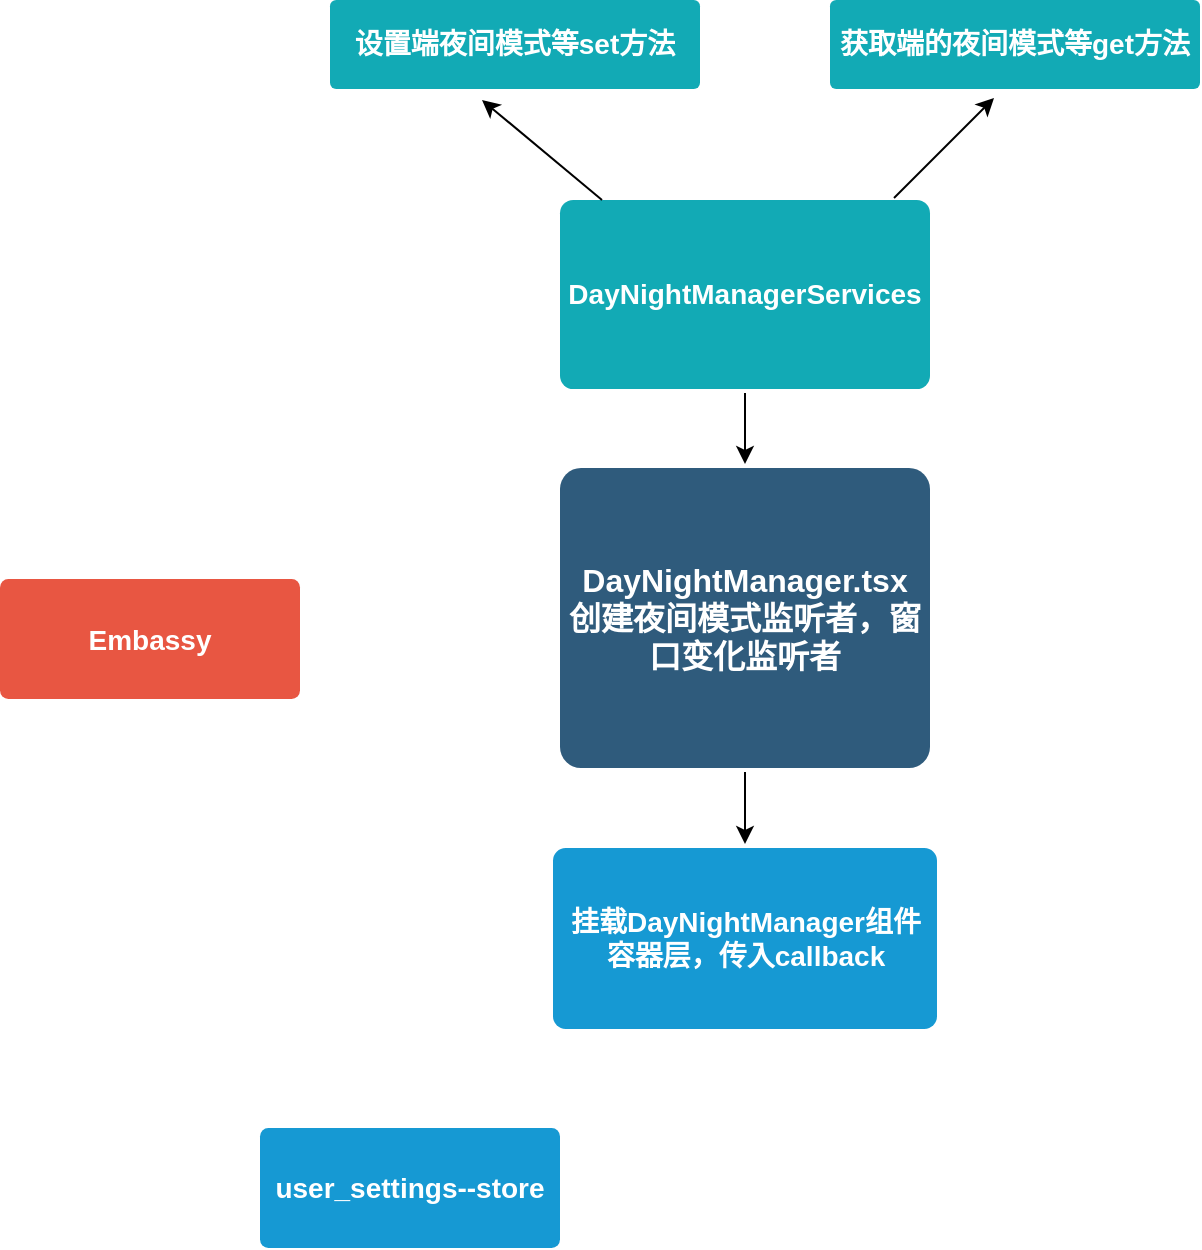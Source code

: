 <mxfile version="21.6.1" type="github">
  <diagram id="6a731a19-8d31-9384-78a2-239565b7b9f0" name="Page-1">
    <mxGraphModel dx="954" dy="616" grid="1" gridSize="10" guides="1" tooltips="1" connect="1" arrows="1" fold="1" page="1" pageScale="1" pageWidth="1169" pageHeight="827" background="none" math="0" shadow="0">
      <root>
        <mxCell id="0" />
        <mxCell id="1" parent="0" />
        <mxCell id="t4K2d5em0BPrAeLA6cwA-1794" value="" style="edgeStyle=orthogonalEdgeStyle;rounded=0;orthogonalLoop=1;jettySize=auto;html=1;" edge="1" parent="1" source="1749" target="1760">
          <mxGeometry relative="1" as="geometry">
            <mxPoint x="591" y="538" as="targetPoint" />
          </mxGeometry>
        </mxCell>
        <mxCell id="1749" value="DayNightManager.tsx&lt;br&gt;创建夜间模式监听者，窗口变化监听者" style="rounded=1;whiteSpace=wrap;html=1;shadow=0;labelBackgroundColor=none;strokeColor=none;strokeWidth=3;fillColor=#2F5B7C;fontFamily=Helvetica;fontSize=16;fontColor=#FFFFFF;align=center;fontStyle=1;spacing=5;arcSize=7;perimeterSpacing=2;" parent="1" vertex="1">
          <mxGeometry x="495" y="330" width="185" height="150" as="geometry" />
        </mxCell>
        <mxCell id="1753" value="Embassy" style="rounded=1;whiteSpace=wrap;html=1;shadow=0;labelBackgroundColor=none;strokeColor=none;strokeWidth=3;fillColor=#e85642;fontFamily=Helvetica;fontSize=14;fontColor=#FFFFFF;align=center;spacing=5;fontStyle=1;arcSize=7;perimeterSpacing=2;" parent="1" vertex="1">
          <mxGeometry x="215" y="385.5" width="150" height="60" as="geometry" />
        </mxCell>
        <mxCell id="1760" value="挂载DayNightManager组件容器层，传入callback" style="rounded=1;whiteSpace=wrap;html=1;shadow=0;labelBackgroundColor=none;strokeColor=none;strokeWidth=3;fillColor=#1699d3;fontFamily=Helvetica;fontSize=14;fontColor=#FFFFFF;align=center;spacing=5;fontStyle=1;arcSize=7;perimeterSpacing=2;" parent="1" vertex="1">
          <mxGeometry x="491.5" y="520" width="192" height="90.5" as="geometry" />
        </mxCell>
        <mxCell id="t4K2d5em0BPrAeLA6cwA-1780" value="" style="edgeStyle=orthogonalEdgeStyle;rounded=0;orthogonalLoop=1;jettySize=auto;html=1;" edge="1" parent="1" source="1771" target="1749">
          <mxGeometry relative="1" as="geometry" />
        </mxCell>
        <mxCell id="1771" value="DayNightManagerServices" style="rounded=1;whiteSpace=wrap;html=1;shadow=0;labelBackgroundColor=none;strokeColor=none;strokeWidth=3;fillColor=#12aab5;fontFamily=Helvetica;fontSize=14;fontColor=#FFFFFF;align=center;spacing=5;fontStyle=1;arcSize=7;perimeterSpacing=2;" parent="1" vertex="1">
          <mxGeometry x="495" y="196" width="185" height="94.5" as="geometry" />
        </mxCell>
        <mxCell id="t4K2d5em0BPrAeLA6cwA-1782" value="" style="endArrow=classic;html=1;rounded=0;" edge="1" parent="1">
          <mxGeometry width="50" height="50" relative="1" as="geometry">
            <mxPoint x="662" y="195" as="sourcePoint" />
            <mxPoint x="712" y="145" as="targetPoint" />
          </mxGeometry>
        </mxCell>
        <mxCell id="t4K2d5em0BPrAeLA6cwA-1784" value="获取端的夜间模式等get方法" style="rounded=1;whiteSpace=wrap;html=1;shadow=0;labelBackgroundColor=none;strokeColor=none;strokeWidth=3;fillColor=#12aab5;fontFamily=Helvetica;fontSize=14;fontColor=#FFFFFF;align=center;spacing=5;fontStyle=1;arcSize=7;perimeterSpacing=2;" vertex="1" parent="1">
          <mxGeometry x="630" y="96" width="185" height="44.5" as="geometry" />
        </mxCell>
        <mxCell id="t4K2d5em0BPrAeLA6cwA-1785" value="" style="endArrow=classic;html=1;rounded=0;" edge="1" parent="1">
          <mxGeometry width="50" height="50" relative="1" as="geometry">
            <mxPoint x="516" y="196" as="sourcePoint" />
            <mxPoint x="456" y="146" as="targetPoint" />
          </mxGeometry>
        </mxCell>
        <mxCell id="t4K2d5em0BPrAeLA6cwA-1786" value="设置端夜间模式等set方法" style="rounded=1;whiteSpace=wrap;html=1;shadow=0;labelBackgroundColor=none;strokeColor=none;strokeWidth=3;fillColor=#12aab5;fontFamily=Helvetica;fontSize=14;fontColor=#FFFFFF;align=center;spacing=5;fontStyle=1;arcSize=7;perimeterSpacing=2;" vertex="1" parent="1">
          <mxGeometry x="380" y="96" width="185" height="44.5" as="geometry" />
        </mxCell>
        <mxCell id="t4K2d5em0BPrAeLA6cwA-1795" value="user_settings--store" style="rounded=1;whiteSpace=wrap;html=1;shadow=0;labelBackgroundColor=none;strokeColor=none;strokeWidth=3;fillColor=#1699d3;fontFamily=Helvetica;fontSize=14;fontColor=#FFFFFF;align=center;spacing=5;fontStyle=1;arcSize=7;perimeterSpacing=2;" vertex="1" parent="1">
          <mxGeometry x="345" y="660" width="150" height="60" as="geometry" />
        </mxCell>
      </root>
    </mxGraphModel>
  </diagram>
</mxfile>
